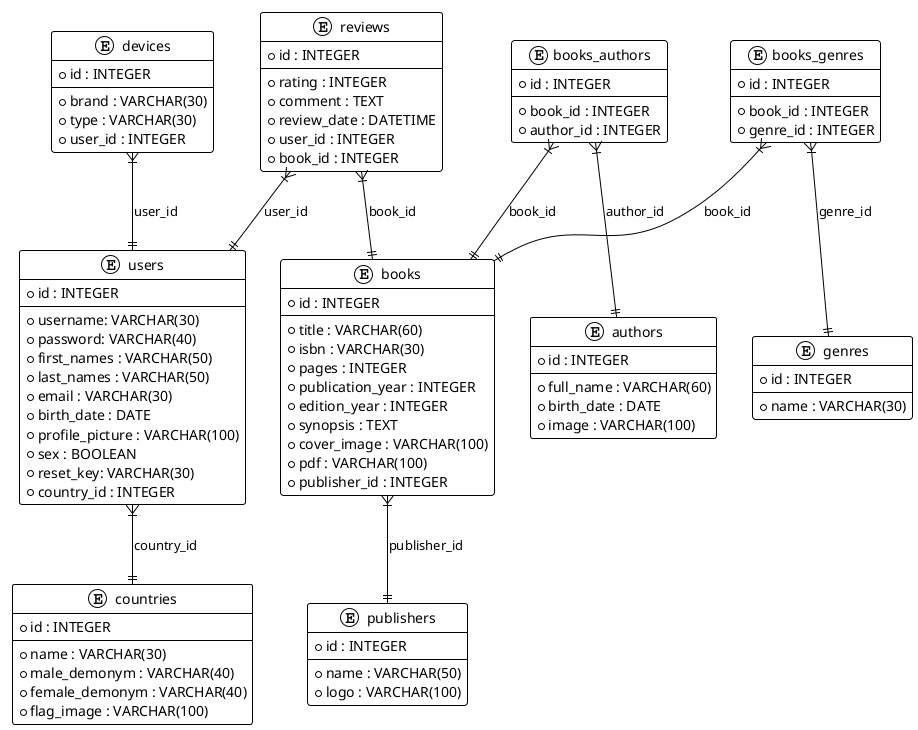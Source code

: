 @startuml
!theme plain

entity "users" {
  * id : INTEGER
  --
  * username: VARCHAR(30)
  * password: VARCHAR(40)
  * first_names : VARCHAR(50)
  * last_names : VARCHAR(50)
  * email : VARCHAR(30)
  * birth_date : DATE
  * profile_picture : VARCHAR(100)
  * sex : BOOLEAN
  * reset_key: VARCHAR(30)
  * country_id : INTEGER
}

entity "countries" {
  * id : INTEGER
  --
  * name : VARCHAR(30)
  * male_demonym : VARCHAR(40)
  * female_demonym : VARCHAR(40)
  * flag_image : VARCHAR(100)
}

entity "devices" {
  * id : INTEGER
  --
  * brand : VARCHAR(30)
  * type : VARCHAR(30)
  * user_id : INTEGER
}

entity "books" {
  * id : INTEGER
  --
  * title : VARCHAR(60)
  * isbn : VARCHAR(30)
  * pages : INTEGER
  * publication_year : INTEGER
  * edition_year : INTEGER
  * synopsis : TEXT
  * cover_image : VARCHAR(100)
  * pdf : VARCHAR(100)
  * publisher_id : INTEGER
}

entity "publishers" {
  * id : INTEGER
  --
  * name : VARCHAR(50)
  * logo : VARCHAR(100)
}

entity "authors" {
  * id : INTEGER
  --
  * full_name : VARCHAR(60)
  * birth_date : DATE
  * image : VARCHAR(100)
}

entity "genres" {
  * id : INTEGER
  --
  * name : VARCHAR(30)
}

entity "reviews" {
  * id : INTEGER
  --
  * rating : INTEGER
  * comment : TEXT
  * review_date : DATETIME
  * user_id : INTEGER
  * book_id : INTEGER
}

entity "books_authors" {
  * id : INTEGER
  --
  * book_id : INTEGER
  * author_id : INTEGER
}

entity "books_genres" {
  * id : INTEGER
  --
  * book_id : INTEGER
  * genre_id : INTEGER
}

users }|--|| countries : country_id
devices }|--|| users : user_id
books }|--|| publishers : publisher_id
reviews }|--|| users : user_id
reviews }|--|| books : book_id
books_authors }|--|| books : book_id
books_authors }|--|| authors : author_id
books_genres }|--|| books : book_id
books_genres }|--|| genres : genre_id

@enduml